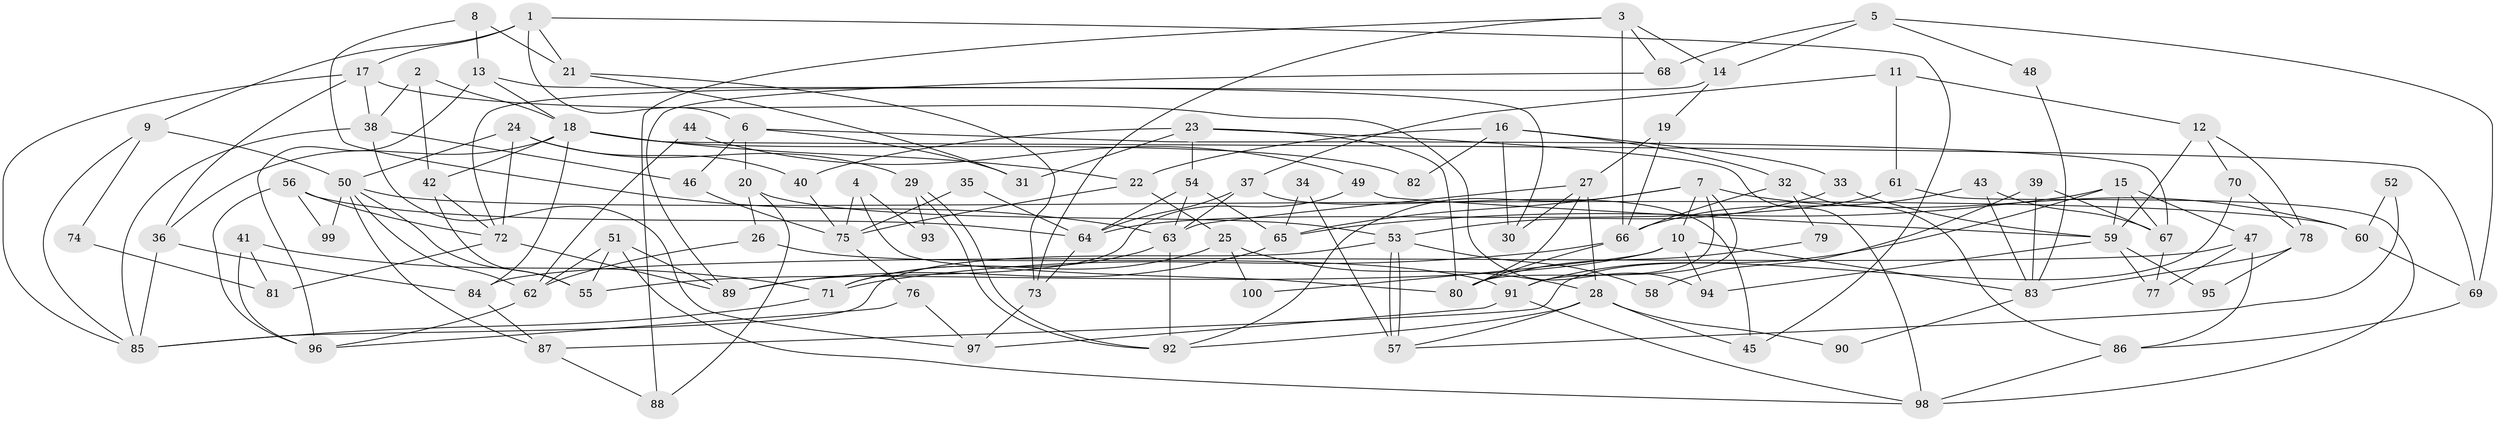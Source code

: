 // Generated by graph-tools (version 1.1) at 2025/11/02/21/25 10:11:14]
// undirected, 100 vertices, 200 edges
graph export_dot {
graph [start="1"]
  node [color=gray90,style=filled];
  1;
  2;
  3;
  4;
  5;
  6;
  7;
  8;
  9;
  10;
  11;
  12;
  13;
  14;
  15;
  16;
  17;
  18;
  19;
  20;
  21;
  22;
  23;
  24;
  25;
  26;
  27;
  28;
  29;
  30;
  31;
  32;
  33;
  34;
  35;
  36;
  37;
  38;
  39;
  40;
  41;
  42;
  43;
  44;
  45;
  46;
  47;
  48;
  49;
  50;
  51;
  52;
  53;
  54;
  55;
  56;
  57;
  58;
  59;
  60;
  61;
  62;
  63;
  64;
  65;
  66;
  67;
  68;
  69;
  70;
  71;
  72;
  73;
  74;
  75;
  76;
  77;
  78;
  79;
  80;
  81;
  82;
  83;
  84;
  85;
  86;
  87;
  88;
  89;
  90;
  91;
  92;
  93;
  94;
  95;
  96;
  97;
  98;
  99;
  100;
  1 -- 21;
  1 -- 9;
  1 -- 6;
  1 -- 17;
  1 -- 45;
  2 -- 18;
  2 -- 38;
  2 -- 42;
  3 -- 68;
  3 -- 14;
  3 -- 66;
  3 -- 73;
  3 -- 88;
  4 -- 75;
  4 -- 80;
  4 -- 93;
  5 -- 69;
  5 -- 14;
  5 -- 48;
  5 -- 68;
  6 -- 20;
  6 -- 31;
  6 -- 46;
  6 -- 67;
  7 -- 80;
  7 -- 92;
  7 -- 10;
  7 -- 60;
  7 -- 65;
  7 -- 91;
  8 -- 13;
  8 -- 21;
  8 -- 63;
  9 -- 50;
  9 -- 85;
  9 -- 74;
  10 -- 94;
  10 -- 55;
  10 -- 83;
  10 -- 100;
  11 -- 12;
  11 -- 61;
  11 -- 37;
  12 -- 70;
  12 -- 59;
  12 -- 78;
  13 -- 96;
  13 -- 18;
  13 -- 30;
  14 -- 19;
  14 -- 72;
  15 -- 91;
  15 -- 47;
  15 -- 59;
  15 -- 65;
  15 -- 67;
  16 -- 30;
  16 -- 32;
  16 -- 22;
  16 -- 33;
  16 -- 82;
  17 -- 38;
  17 -- 36;
  17 -- 85;
  17 -- 94;
  18 -- 42;
  18 -- 22;
  18 -- 36;
  18 -- 69;
  18 -- 82;
  18 -- 84;
  19 -- 66;
  19 -- 27;
  20 -- 26;
  20 -- 53;
  20 -- 88;
  21 -- 73;
  21 -- 31;
  22 -- 75;
  22 -- 25;
  23 -- 80;
  23 -- 54;
  23 -- 31;
  23 -- 40;
  23 -- 98;
  24 -- 50;
  24 -- 40;
  24 -- 29;
  24 -- 72;
  25 -- 71;
  25 -- 28;
  25 -- 100;
  26 -- 62;
  26 -- 91;
  27 -- 63;
  27 -- 28;
  27 -- 30;
  27 -- 80;
  28 -- 45;
  28 -- 57;
  28 -- 90;
  28 -- 92;
  29 -- 92;
  29 -- 92;
  29 -- 93;
  32 -- 66;
  32 -- 86;
  32 -- 79;
  33 -- 53;
  33 -- 59;
  34 -- 57;
  34 -- 65;
  35 -- 75;
  35 -- 64;
  36 -- 84;
  36 -- 85;
  37 -- 63;
  37 -- 45;
  37 -- 64;
  38 -- 85;
  38 -- 97;
  38 -- 46;
  39 -- 83;
  39 -- 67;
  39 -- 58;
  40 -- 75;
  41 -- 96;
  41 -- 71;
  41 -- 81;
  42 -- 55;
  42 -- 72;
  43 -- 67;
  43 -- 66;
  43 -- 83;
  44 -- 49;
  44 -- 62;
  46 -- 75;
  47 -- 84;
  47 -- 77;
  47 -- 86;
  48 -- 83;
  49 -- 59;
  49 -- 89;
  50 -- 55;
  50 -- 87;
  50 -- 60;
  50 -- 62;
  50 -- 99;
  51 -- 98;
  51 -- 89;
  51 -- 55;
  51 -- 62;
  52 -- 57;
  52 -- 60;
  53 -- 57;
  53 -- 57;
  53 -- 85;
  53 -- 58;
  54 -- 63;
  54 -- 65;
  54 -- 64;
  56 -- 64;
  56 -- 72;
  56 -- 96;
  56 -- 99;
  59 -- 77;
  59 -- 94;
  59 -- 95;
  60 -- 69;
  61 -- 98;
  61 -- 64;
  62 -- 96;
  63 -- 92;
  63 -- 71;
  64 -- 73;
  65 -- 89;
  66 -- 71;
  66 -- 80;
  67 -- 77;
  68 -- 89;
  69 -- 86;
  70 -- 87;
  70 -- 78;
  71 -- 85;
  72 -- 81;
  72 -- 89;
  73 -- 97;
  74 -- 81;
  75 -- 76;
  76 -- 97;
  76 -- 96;
  78 -- 83;
  78 -- 95;
  79 -- 80;
  83 -- 90;
  84 -- 87;
  86 -- 98;
  87 -- 88;
  91 -- 98;
  91 -- 97;
}
